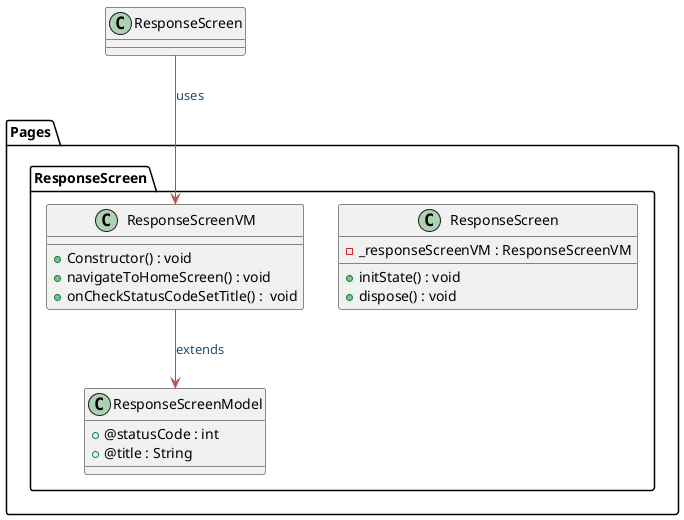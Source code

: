 @startuml Diagram for the Response
!define POSITIVERESPONSE 90EE90
!define NEGATIVEERESPONSE EFBBBB
!define NUETRALRESPONSE F2DC79

skinparam sequence{
    ParticipantBackgroundColor #A7BEAE
    LifeLineBackgroundColor #E7E8D1
    LifeLineBorderColor #2C5F2D
    ActorBackgroundColor #FC766AFF
    ActorBorderColor #FC766AFF
    ArrowColor #B85042
    ArrowFontColor #234E70

}
package Pages{
    package ResponseScreen{
        class ResponseScreen{
            - _responseScreenVM : ResponseScreenVM
            + initState() : void
            + dispose() : void
        }
        class ResponseScreenVM{
            + Constructor() : void
            + navigateToHomeScreen() : void
            + onCheckStatusCodeSetTitle() :  void 
        }
        class ResponseScreenModel{
            + @statusCode : int
            + @title : String
        }
    }
}

ResponseScreen-->ResponseScreenVM:uses
ResponseScreenVM-->ResponseScreenModel:extends



@enduml